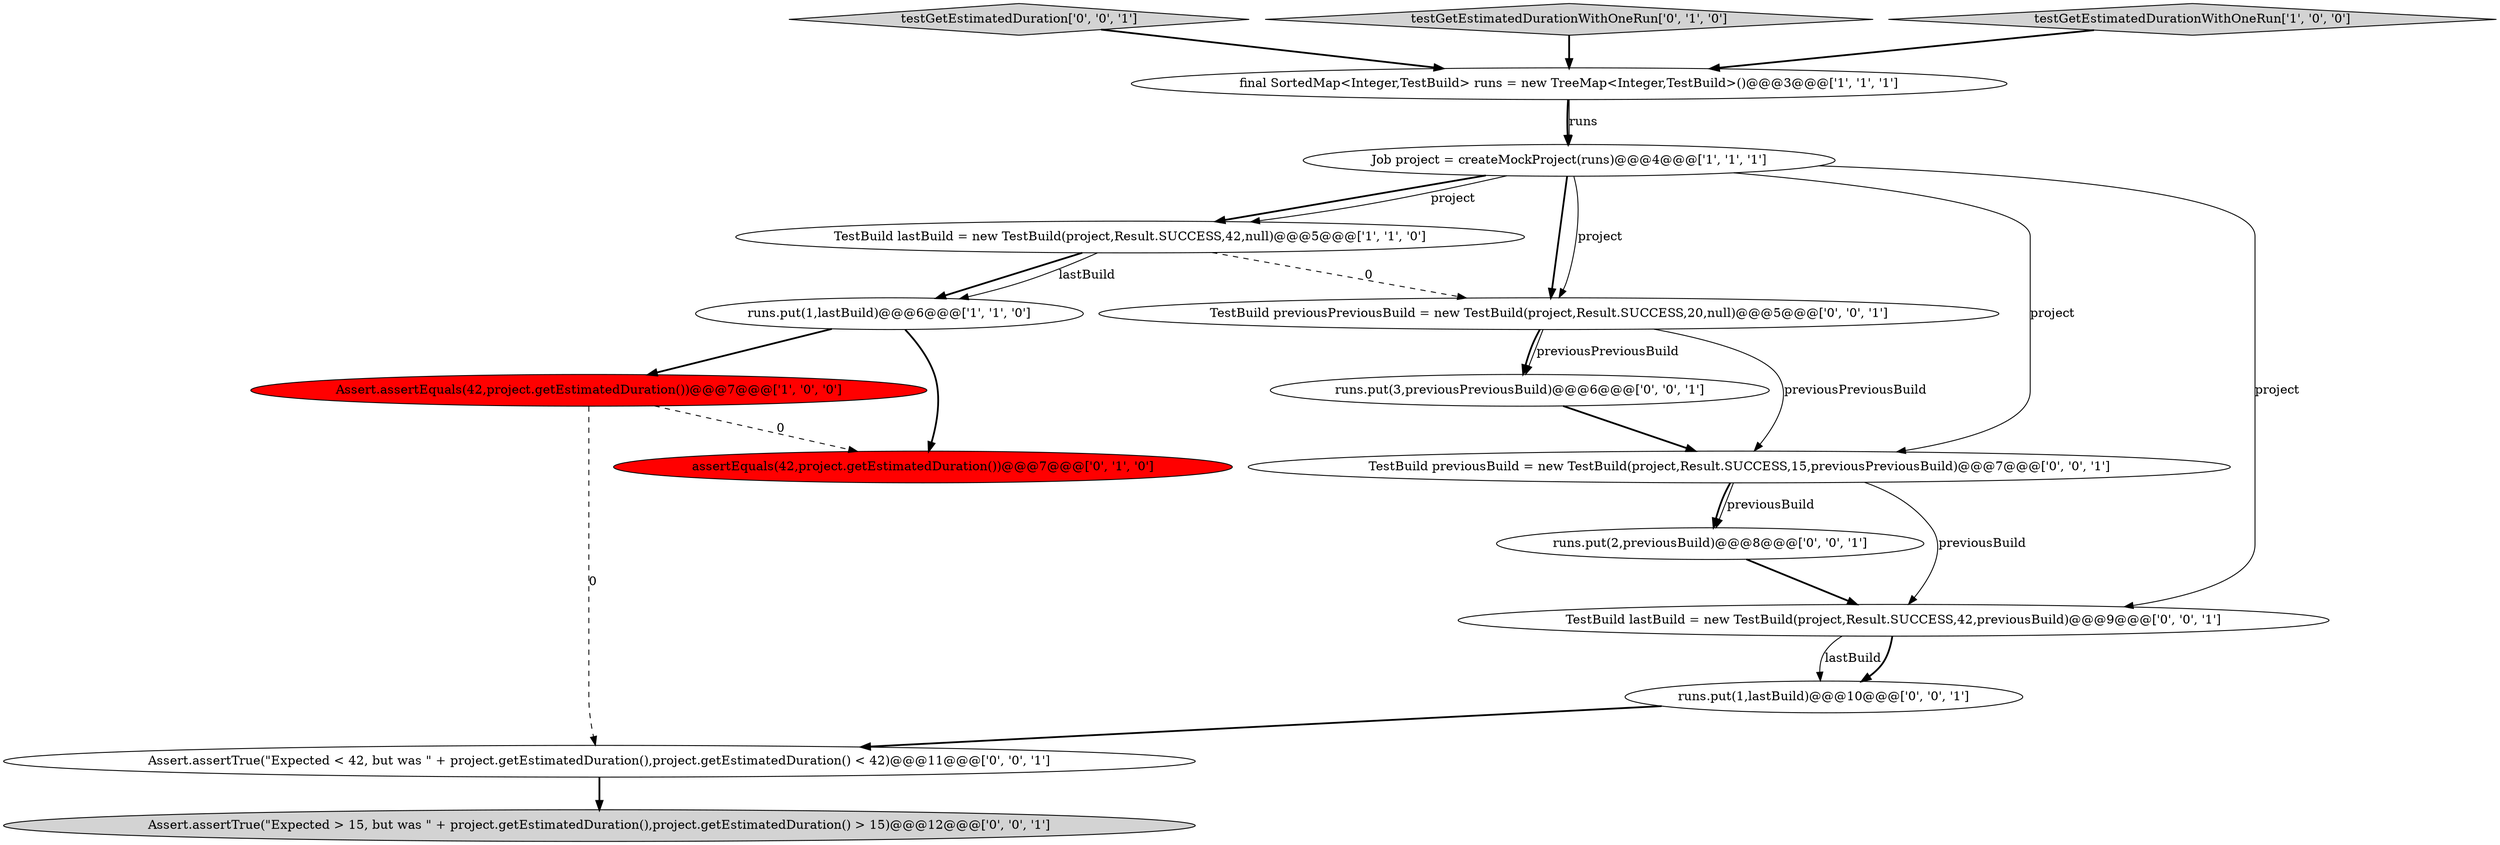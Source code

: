 digraph {
4 [style = filled, label = "Assert.assertEquals(42,project.getEstimatedDuration())@@@7@@@['1', '0', '0']", fillcolor = red, shape = ellipse image = "AAA1AAABBB1BBB"];
16 [style = filled, label = "Assert.assertTrue(\"Expected < 42, but was \" + project.getEstimatedDuration(),project.getEstimatedDuration() < 42)@@@11@@@['0', '0', '1']", fillcolor = white, shape = ellipse image = "AAA0AAABBB3BBB"];
1 [style = filled, label = "final SortedMap<Integer,TestBuild> runs = new TreeMap<Integer,TestBuild>()@@@3@@@['1', '1', '1']", fillcolor = white, shape = ellipse image = "AAA0AAABBB1BBB"];
15 [style = filled, label = "testGetEstimatedDuration['0', '0', '1']", fillcolor = lightgray, shape = diamond image = "AAA0AAABBB3BBB"];
11 [style = filled, label = "runs.put(2,previousBuild)@@@8@@@['0', '0', '1']", fillcolor = white, shape = ellipse image = "AAA0AAABBB3BBB"];
6 [style = filled, label = "testGetEstimatedDurationWithOneRun['0', '1', '0']", fillcolor = lightgray, shape = diamond image = "AAA0AAABBB2BBB"];
0 [style = filled, label = "testGetEstimatedDurationWithOneRun['1', '0', '0']", fillcolor = lightgray, shape = diamond image = "AAA0AAABBB1BBB"];
5 [style = filled, label = "Job project = createMockProject(runs)@@@4@@@['1', '1', '1']", fillcolor = white, shape = ellipse image = "AAA0AAABBB1BBB"];
9 [style = filled, label = "TestBuild previousBuild = new TestBuild(project,Result.SUCCESS,15,previousPreviousBuild)@@@7@@@['0', '0', '1']", fillcolor = white, shape = ellipse image = "AAA0AAABBB3BBB"];
12 [style = filled, label = "TestBuild lastBuild = new TestBuild(project,Result.SUCCESS,42,previousBuild)@@@9@@@['0', '0', '1']", fillcolor = white, shape = ellipse image = "AAA0AAABBB3BBB"];
13 [style = filled, label = "Assert.assertTrue(\"Expected > 15, but was \" + project.getEstimatedDuration(),project.getEstimatedDuration() > 15)@@@12@@@['0', '0', '1']", fillcolor = lightgray, shape = ellipse image = "AAA0AAABBB3BBB"];
3 [style = filled, label = "runs.put(1,lastBuild)@@@6@@@['1', '1', '0']", fillcolor = white, shape = ellipse image = "AAA0AAABBB1BBB"];
10 [style = filled, label = "TestBuild previousPreviousBuild = new TestBuild(project,Result.SUCCESS,20,null)@@@5@@@['0', '0', '1']", fillcolor = white, shape = ellipse image = "AAA0AAABBB3BBB"];
14 [style = filled, label = "runs.put(3,previousPreviousBuild)@@@6@@@['0', '0', '1']", fillcolor = white, shape = ellipse image = "AAA0AAABBB3BBB"];
8 [style = filled, label = "runs.put(1,lastBuild)@@@10@@@['0', '0', '1']", fillcolor = white, shape = ellipse image = "AAA0AAABBB3BBB"];
7 [style = filled, label = "assertEquals(42,project.getEstimatedDuration())@@@7@@@['0', '1', '0']", fillcolor = red, shape = ellipse image = "AAA1AAABBB2BBB"];
2 [style = filled, label = "TestBuild lastBuild = new TestBuild(project,Result.SUCCESS,42,null)@@@5@@@['1', '1', '0']", fillcolor = white, shape = ellipse image = "AAA0AAABBB1BBB"];
1->5 [style = bold, label=""];
5->10 [style = bold, label=""];
8->16 [style = bold, label=""];
12->8 [style = solid, label="lastBuild"];
16->13 [style = bold, label=""];
9->12 [style = solid, label="previousBuild"];
4->16 [style = dashed, label="0"];
9->11 [style = bold, label=""];
10->14 [style = bold, label=""];
9->11 [style = solid, label="previousBuild"];
2->3 [style = bold, label=""];
11->12 [style = bold, label=""];
3->4 [style = bold, label=""];
10->9 [style = solid, label="previousPreviousBuild"];
2->10 [style = dashed, label="0"];
1->5 [style = solid, label="runs"];
6->1 [style = bold, label=""];
5->2 [style = bold, label=""];
5->9 [style = solid, label="project"];
5->2 [style = solid, label="project"];
3->7 [style = bold, label=""];
4->7 [style = dashed, label="0"];
12->8 [style = bold, label=""];
0->1 [style = bold, label=""];
2->3 [style = solid, label="lastBuild"];
14->9 [style = bold, label=""];
5->10 [style = solid, label="project"];
5->12 [style = solid, label="project"];
10->14 [style = solid, label="previousPreviousBuild"];
15->1 [style = bold, label=""];
}
